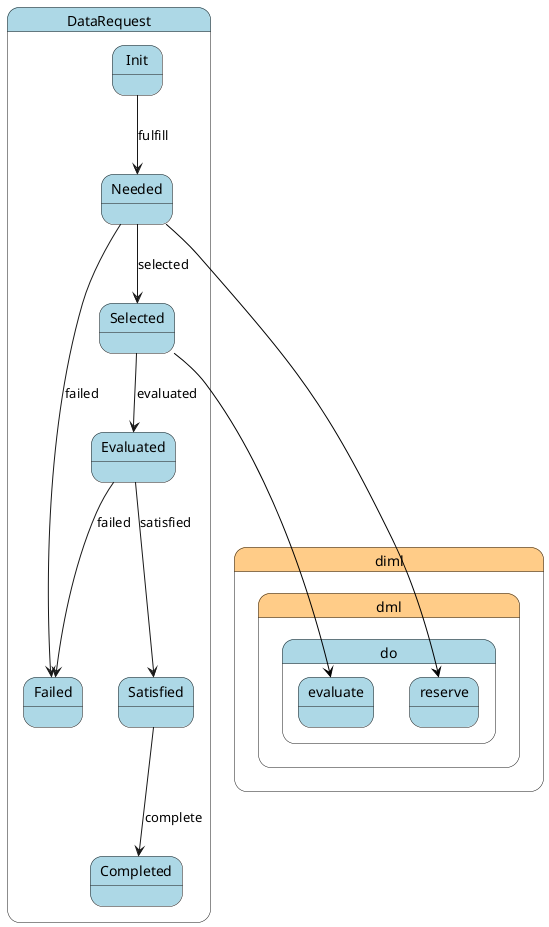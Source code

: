@startuml



state DataRequest #lightblue {

    state Init #lightblue {
    }

    state Needed #lightblue {
    }

    state Failed #lightblue {
    }

    state Selected #lightblue {
    }

    state Satisfied #lightblue {
    }

    state Evaluated #lightblue {
    }

    state Completed #lightblue {
    }

}


Init --> Needed : fulfill

Needed --> Selected : selected

Needed --> Failed : failed

Selected --> Evaluated : evaluated

Satisfied --> Completed : complete

Evaluated --> Satisfied : satisfied

Evaluated --> Failed : failed



 state "diml" as diml #ffcc88 {
state "dml" as dimldml #ffcc88 {
state "do" as dimldmldo #lightblue {
state "reserve" as dimldmldoreserve #lightblue {
}
}
}
}

 Needed -[#black]--> dimldmldoreserve
 
 state "diml" as diml #ffcc88 {
state "dml" as dimldml #ffcc88 {
state "do" as dimldmldo #lightblue {
state "evaluate" as dimldmldoevaluate #lightblue {
}
}
}
}

 Selected -[#black]--> dimldmldoevaluate
 

@enduml
